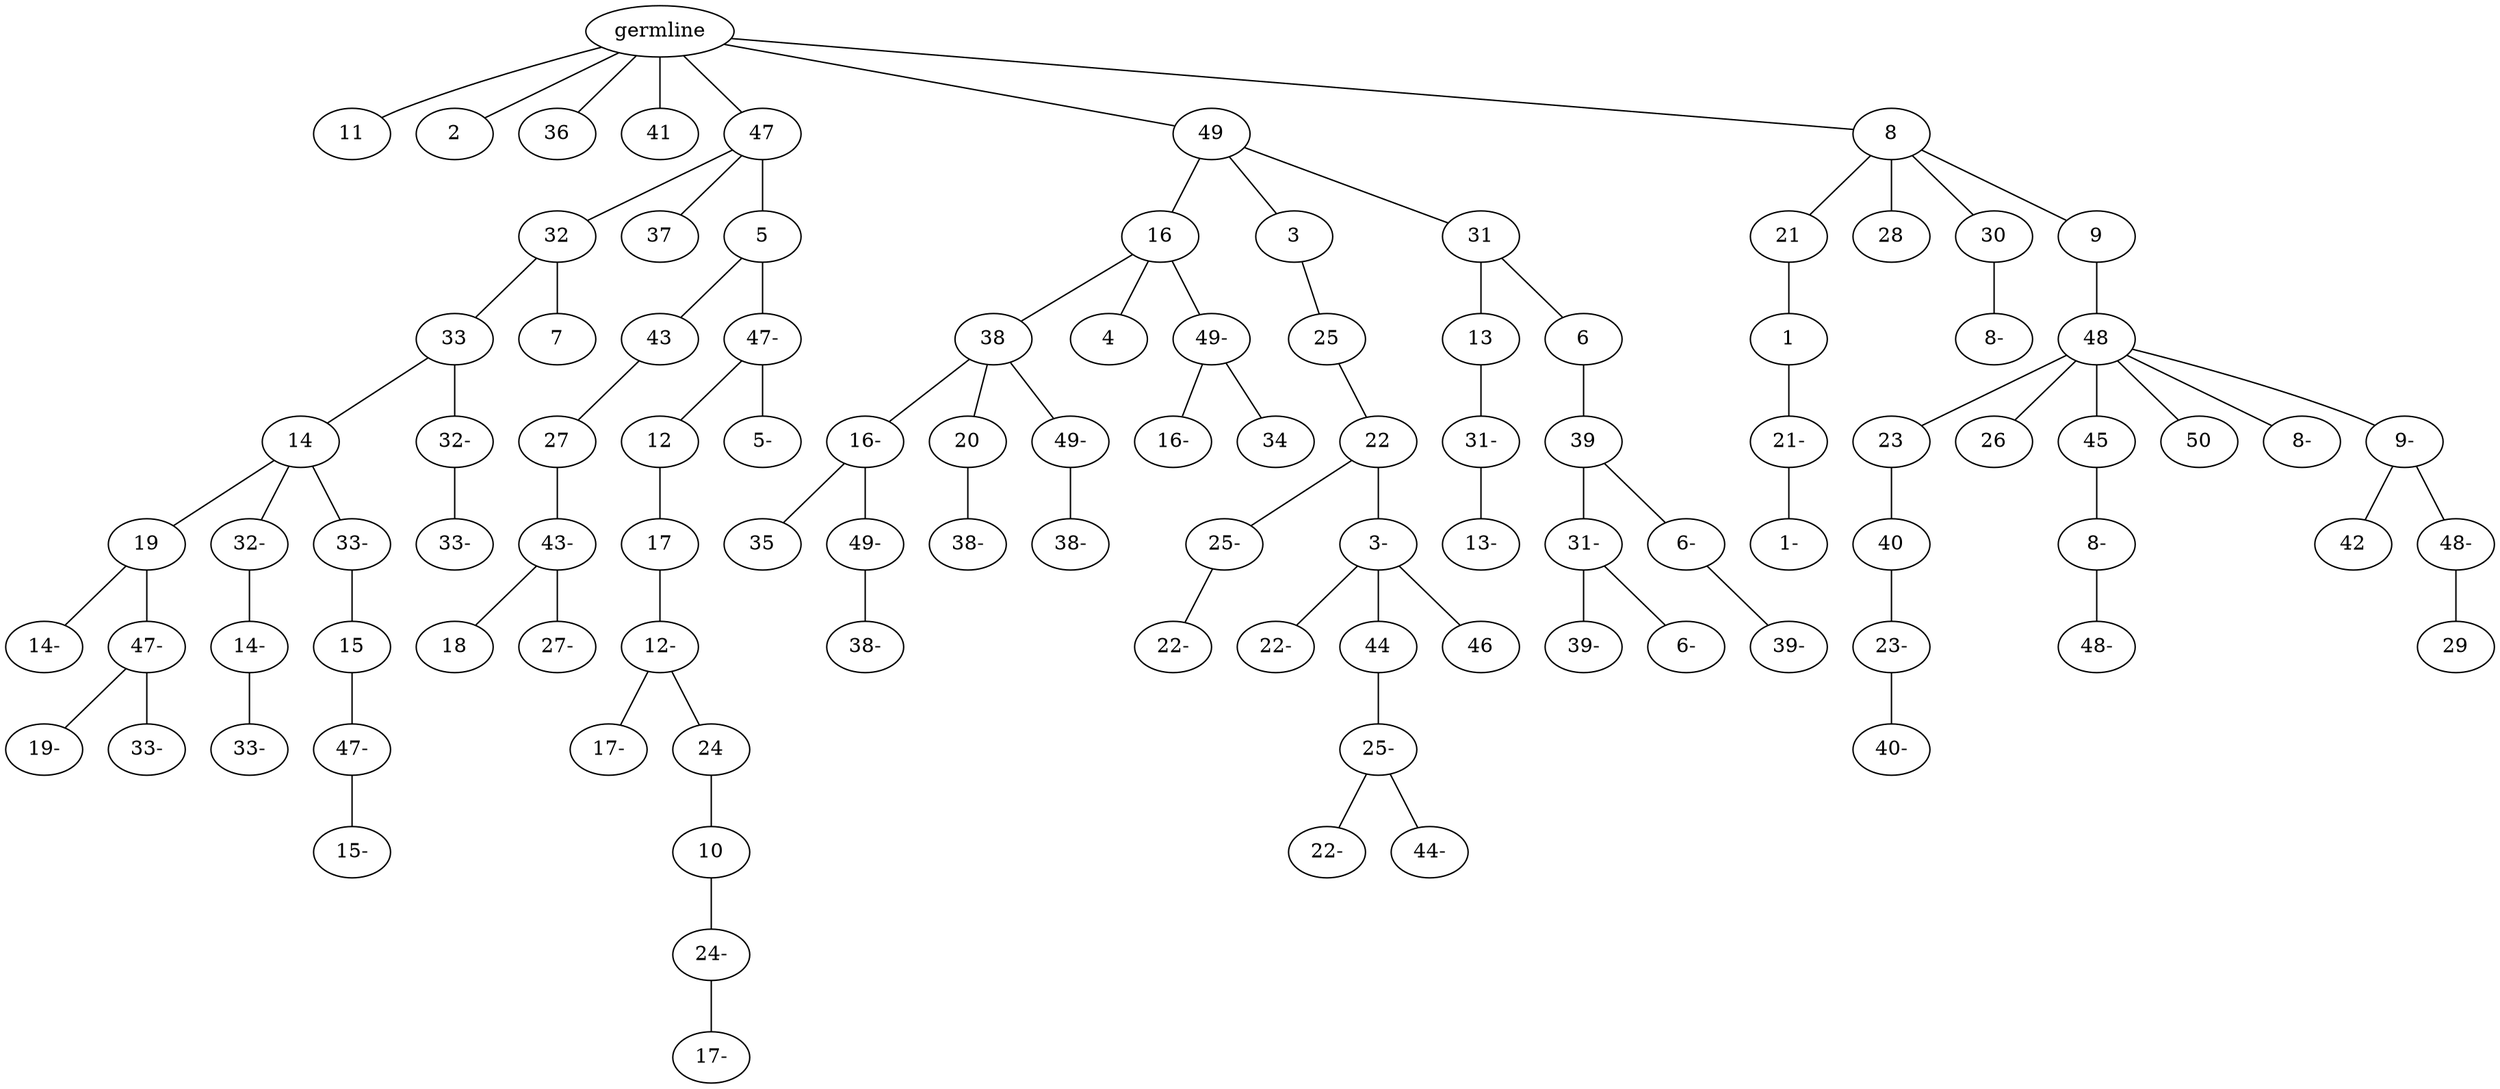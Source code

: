 graph tree {
    "140461164123040" [label="germline"];
    "140461164779984" [label="11"];
    "140461164777872" [label="2"];
    "140461164778688" [label="36"];
    "140461164777728" [label="41"];
    "140461164854000" [label="47"];
    "140461164893136" [label="32"];
    "140461164895296" [label="33"];
    "140461164896112" [label="14"];
    "140461164892704" [label="19"];
    "140461164893088" [label="14-"];
    "140461164894000" [label="47-"];
    "140461164896064" [label="19-"];
    "140461164326048" [label="33-"];
    "140461164895248" [label="32-"];
    "140461164892464" [label="14-"];
    "140461164894432" [label="33-"];
    "140461164894240" [label="33-"];
    "140461164894528" [label="15"];
    "140461164895584" [label="47-"];
    "140461164894960" [label="15-"];
    "140461164894720" [label="32-"];
    "140461164895152" [label="33-"];
    "140461164892656" [label="7"];
    "140461164894672" [label="37"];
    "140461164893472" [label="5"];
    "140461164892800" [label="43"];
    "140461164894144" [label="27"];
    "140461164159520" [label="43-"];
    "140461164159328" [label="18"];
    "140461164159424" [label="27-"];
    "140461164892944" [label="47-"];
    "140461164892320" [label="12"];
    "140461164159232" [label="17"];
    "140461164159760" [label="12-"];
    "140461164160048" [label="17-"];
    "140461164160096" [label="24"];
    "140461164160720" [label="10"];
    "140461164160864" [label="24-"];
    "140461164161344" [label="17-"];
    "140461164160000" [label="5-"];
    "140461164851888" [label="49"];
    "140461164895632" [label="16"];
    "140461164160528" [label="38"];
    "140461164159472" [label="16-"];
    "140461164160192" [label="35"];
    "140461164159280" [label="49-"];
    "140461164161872" [label="38-"];
    "140461164159712" [label="20"];
    "140461164161920" [label="38-"];
    "140461164159664" [label="49-"];
    "140461164161152" [label="38-"];
    "140461164161296" [label="4"];
    "140461164162352" [label="49-"];
    "140461164161728" [label="16-"];
    "140461164162064" [label="34"];
    "140461164892848" [label="3"];
    "140461164162448" [label="25"];
    "140461164161632" [label="22"];
    "140461164162208" [label="25-"];
    "140461164162592" [label="22-"];
    "140461164160960" [label="3-"];
    "140461164162640" [label="22-"];
    "140461164162400" [label="44"];
    "140461164163024" [label="25-"];
    "140461164110032" [label="22-"];
    "140461164110128" [label="44-"];
    "140461164162880" [label="46"];
    "140461164894288" [label="31"];
    "140461164162256" [label="13"];
    "140461164162304" [label="31-"];
    "140461164162688" [label="13-"];
    "140461164160432" [label="6"];
    "140461164162784" [label="39"];
    "140461164109984" [label="31-"];
    "140461164110656" [label="39-"];
    "140461164110368" [label="6-"];
    "140461164110800" [label="6-"];
    "140461164110848" [label="39-"];
    "140461164854144" [label="8"];
    "140461164161824" [label="21"];
    "140461164162736" [label="1"];
    "140461164111664" [label="21-"];
    "140461164110704" [label="1-"];
    "140461164162544" [label="28"];
    "140461164161680" [label="30"];
    "140461164110752" [label="8-"];
    "140461164161968" [label="9"];
    "140461164111040" [label="48"];
    "140461164111760" [label="23"];
    "140461164111904" [label="40"];
    "140461164112384" [label="23-"];
    "140461164112672" [label="40-"];
    "140461164111520" [label="26"];
    "140461164112240" [label="45"];
    "140461164111472" [label="8-"];
    "140461164112432" [label="48-"];
    "140461164112336" [label="50"];
    "140461164113488" [label="8-"];
    "140461164113008" [label="9-"];
    "140461164112528" [label="42"];
    "140461164113200" [label="48-"];
    "140461164112768" [label="29"];
    "140461164123040" -- "140461164779984";
    "140461164123040" -- "140461164777872";
    "140461164123040" -- "140461164778688";
    "140461164123040" -- "140461164777728";
    "140461164123040" -- "140461164854000";
    "140461164123040" -- "140461164851888";
    "140461164123040" -- "140461164854144";
    "140461164854000" -- "140461164893136";
    "140461164854000" -- "140461164894672";
    "140461164854000" -- "140461164893472";
    "140461164893136" -- "140461164895296";
    "140461164893136" -- "140461164892656";
    "140461164895296" -- "140461164896112";
    "140461164895296" -- "140461164894720";
    "140461164896112" -- "140461164892704";
    "140461164896112" -- "140461164895248";
    "140461164896112" -- "140461164894240";
    "140461164892704" -- "140461164893088";
    "140461164892704" -- "140461164894000";
    "140461164894000" -- "140461164896064";
    "140461164894000" -- "140461164326048";
    "140461164895248" -- "140461164892464";
    "140461164892464" -- "140461164894432";
    "140461164894240" -- "140461164894528";
    "140461164894528" -- "140461164895584";
    "140461164895584" -- "140461164894960";
    "140461164894720" -- "140461164895152";
    "140461164893472" -- "140461164892800";
    "140461164893472" -- "140461164892944";
    "140461164892800" -- "140461164894144";
    "140461164894144" -- "140461164159520";
    "140461164159520" -- "140461164159328";
    "140461164159520" -- "140461164159424";
    "140461164892944" -- "140461164892320";
    "140461164892944" -- "140461164160000";
    "140461164892320" -- "140461164159232";
    "140461164159232" -- "140461164159760";
    "140461164159760" -- "140461164160048";
    "140461164159760" -- "140461164160096";
    "140461164160096" -- "140461164160720";
    "140461164160720" -- "140461164160864";
    "140461164160864" -- "140461164161344";
    "140461164851888" -- "140461164895632";
    "140461164851888" -- "140461164892848";
    "140461164851888" -- "140461164894288";
    "140461164895632" -- "140461164160528";
    "140461164895632" -- "140461164161296";
    "140461164895632" -- "140461164162352";
    "140461164160528" -- "140461164159472";
    "140461164160528" -- "140461164159712";
    "140461164160528" -- "140461164159664";
    "140461164159472" -- "140461164160192";
    "140461164159472" -- "140461164159280";
    "140461164159280" -- "140461164161872";
    "140461164159712" -- "140461164161920";
    "140461164159664" -- "140461164161152";
    "140461164162352" -- "140461164161728";
    "140461164162352" -- "140461164162064";
    "140461164892848" -- "140461164162448";
    "140461164162448" -- "140461164161632";
    "140461164161632" -- "140461164162208";
    "140461164161632" -- "140461164160960";
    "140461164162208" -- "140461164162592";
    "140461164160960" -- "140461164162640";
    "140461164160960" -- "140461164162400";
    "140461164160960" -- "140461164162880";
    "140461164162400" -- "140461164163024";
    "140461164163024" -- "140461164110032";
    "140461164163024" -- "140461164110128";
    "140461164894288" -- "140461164162256";
    "140461164894288" -- "140461164160432";
    "140461164162256" -- "140461164162304";
    "140461164162304" -- "140461164162688";
    "140461164160432" -- "140461164162784";
    "140461164162784" -- "140461164109984";
    "140461164162784" -- "140461164110800";
    "140461164109984" -- "140461164110656";
    "140461164109984" -- "140461164110368";
    "140461164110800" -- "140461164110848";
    "140461164854144" -- "140461164161824";
    "140461164854144" -- "140461164162544";
    "140461164854144" -- "140461164161680";
    "140461164854144" -- "140461164161968";
    "140461164161824" -- "140461164162736";
    "140461164162736" -- "140461164111664";
    "140461164111664" -- "140461164110704";
    "140461164161680" -- "140461164110752";
    "140461164161968" -- "140461164111040";
    "140461164111040" -- "140461164111760";
    "140461164111040" -- "140461164111520";
    "140461164111040" -- "140461164112240";
    "140461164111040" -- "140461164112336";
    "140461164111040" -- "140461164113488";
    "140461164111040" -- "140461164113008";
    "140461164111760" -- "140461164111904";
    "140461164111904" -- "140461164112384";
    "140461164112384" -- "140461164112672";
    "140461164112240" -- "140461164111472";
    "140461164111472" -- "140461164112432";
    "140461164113008" -- "140461164112528";
    "140461164113008" -- "140461164113200";
    "140461164113200" -- "140461164112768";
}
